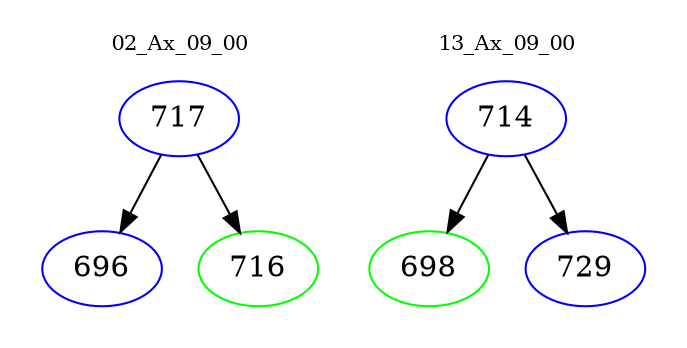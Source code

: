 digraph{
subgraph cluster_0 {
color = white
label = "02_Ax_09_00";
fontsize=10;
T0_717 [label="717", color="blue"]
T0_717 -> T0_696 [color="black"]
T0_696 [label="696", color="blue"]
T0_717 -> T0_716 [color="black"]
T0_716 [label="716", color="green"]
}
subgraph cluster_1 {
color = white
label = "13_Ax_09_00";
fontsize=10;
T1_714 [label="714", color="blue"]
T1_714 -> T1_698 [color="black"]
T1_698 [label="698", color="green"]
T1_714 -> T1_729 [color="black"]
T1_729 [label="729", color="blue"]
}
}
